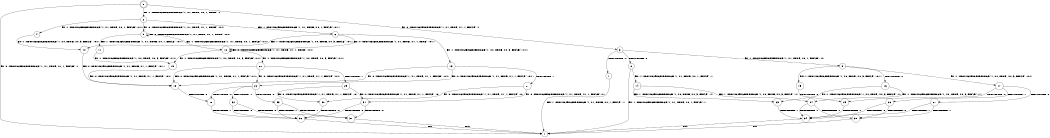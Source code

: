 digraph BCG {
size = "7, 10.5";
center = TRUE;
node [shape = circle];
0 [peripheries = 2];
0 -> 1 [label = "EX !0 !ATOMIC_EXCH_BRANCH (1, +1, TRUE, +1, 1, FALSE) !::"];
0 -> 2 [label = "EX !1 !ATOMIC_EXCH_BRANCH (1, +1, TRUE, +0, 1, TRUE) !::"];
0 -> 3 [label = "EX !0 !ATOMIC_EXCH_BRANCH (1, +1, TRUE, +1, 1, FALSE) !::"];
2 -> 4 [label = "EX !1 !ATOMIC_EXCH_BRANCH (1, +1, TRUE, +0, 1, FALSE) !:0:1:"];
2 -> 5 [label = "EX !0 !ATOMIC_EXCH_BRANCH (1, +1, TRUE, +1, 1, TRUE) !:0:1:"];
2 -> 6 [label = "EX !1 !ATOMIC_EXCH_BRANCH (1, +1, TRUE, +0, 1, FALSE) !:0:1:"];
3 -> 7 [label = "TERMINATE !0"];
3 -> 8 [label = "TERMINATE !0"];
3 -> 9 [label = "EX !1 !ATOMIC_EXCH_BRANCH (1, +1, TRUE, +0, 1, FALSE) !:0:"];
4 -> 10 [label = "EX !1 !ATOMIC_EXCH_BRANCH (1, +0, TRUE, +0, 3, FALSE) !:0:1:"];
5 -> 11 [label = "EX !1 !ATOMIC_EXCH_BRANCH (1, +1, TRUE, +0, 1, FALSE) !:0:1:"];
5 -> 12 [label = "EX !1 !ATOMIC_EXCH_BRANCH (1, +1, TRUE, +0, 1, FALSE) !:0:1:"];
5 -> 5 [label = "EX !0 !ATOMIC_EXCH_BRANCH (1, +1, TRUE, +1, 1, TRUE) !:0:1:"];
6 -> 10 [label = "EX !1 !ATOMIC_EXCH_BRANCH (1, +0, TRUE, +0, 3, FALSE) !:0:1:"];
6 -> 12 [label = "EX !0 !ATOMIC_EXCH_BRANCH (1, +1, TRUE, +1, 1, TRUE) !:0:1:"];
6 -> 13 [label = "EX !1 !ATOMIC_EXCH_BRANCH (1, +0, TRUE, +0, 3, FALSE) !:0:1:"];
7 -> 1 [label = "EX !1 !ATOMIC_EXCH_BRANCH (1, +1, TRUE, +0, 1, FALSE) !::"];
8 -> 1 [label = "EX !1 !ATOMIC_EXCH_BRANCH (1, +1, TRUE, +0, 1, FALSE) !::"];
8 -> 14 [label = "EX !1 !ATOMIC_EXCH_BRANCH (1, +1, TRUE, +0, 1, FALSE) !::"];
9 -> 15 [label = "EX !1 !ATOMIC_EXCH_BRANCH (1, +0, TRUE, +0, 3, FALSE) !:0:1:"];
9 -> 16 [label = "TERMINATE !0"];
9 -> 17 [label = "EX !1 !ATOMIC_EXCH_BRANCH (1, +0, TRUE, +0, 3, FALSE) !:0:1:"];
10 -> 18 [label = "EX !0 !ATOMIC_EXCH_BRANCH (1, +1, TRUE, +1, 1, FALSE) !:0:1:"];
11 -> 19 [label = "EX !1 !ATOMIC_EXCH_BRANCH (1, +0, TRUE, +0, 3, FALSE) !:0:1:"];
12 -> 19 [label = "EX !1 !ATOMIC_EXCH_BRANCH (1, +0, TRUE, +0, 3, FALSE) !:0:1:"];
12 -> 20 [label = "EX !1 !ATOMIC_EXCH_BRANCH (1, +0, TRUE, +0, 3, FALSE) !:0:1:"];
12 -> 12 [label = "EX !0 !ATOMIC_EXCH_BRANCH (1, +1, TRUE, +1, 1, TRUE) !:0:1:"];
13 -> 18 [label = "EX !0 !ATOMIC_EXCH_BRANCH (1, +1, TRUE, +1, 1, FALSE) !:0:1:"];
13 -> 21 [label = "TERMINATE !1"];
13 -> 22 [label = "EX !0 !ATOMIC_EXCH_BRANCH (1, +1, TRUE, +1, 1, FALSE) !:0:1:"];
14 -> 23 [label = "EX !1 !ATOMIC_EXCH_BRANCH (1, +0, TRUE, +0, 3, FALSE) !:1:"];
14 -> 24 [label = "EX !1 !ATOMIC_EXCH_BRANCH (1, +0, TRUE, +0, 3, FALSE) !:1:"];
15 -> 25 [label = "TERMINATE !0"];
16 -> 23 [label = "EX !1 !ATOMIC_EXCH_BRANCH (1, +0, TRUE, +0, 3, FALSE) !:1:"];
16 -> 24 [label = "EX !1 !ATOMIC_EXCH_BRANCH (1, +0, TRUE, +0, 3, FALSE) !:1:"];
17 -> 25 [label = "TERMINATE !0"];
17 -> 26 [label = "TERMINATE !1"];
17 -> 27 [label = "TERMINATE !0"];
18 -> 28 [label = "TERMINATE !0"];
19 -> 18 [label = "EX !0 !ATOMIC_EXCH_BRANCH (1, +1, TRUE, +1, 1, FALSE) !:0:1:"];
20 -> 18 [label = "EX !0 !ATOMIC_EXCH_BRANCH (1, +1, TRUE, +1, 1, FALSE) !:0:1:"];
20 -> 29 [label = "TERMINATE !1"];
20 -> 22 [label = "EX !0 !ATOMIC_EXCH_BRANCH (1, +1, TRUE, +1, 1, FALSE) !:0:1:"];
21 -> 30 [label = "EX !0 !ATOMIC_EXCH_BRANCH (1, +1, TRUE, +1, 1, FALSE) !:0:"];
21 -> 31 [label = "EX !0 !ATOMIC_EXCH_BRANCH (1, +1, TRUE, +1, 1, FALSE) !:0:"];
22 -> 28 [label = "TERMINATE !0"];
22 -> 32 [label = "TERMINATE !1"];
22 -> 33 [label = "TERMINATE !0"];
23 -> 34 [label = "TERMINATE !1"];
24 -> 34 [label = "TERMINATE !1"];
24 -> 35 [label = "TERMINATE !1"];
25 -> 34 [label = "TERMINATE !1"];
26 -> 34 [label = "TERMINATE !0"];
26 -> 35 [label = "TERMINATE !0"];
27 -> 34 [label = "TERMINATE !1"];
27 -> 35 [label = "TERMINATE !1"];
28 -> 36 [label = "TERMINATE !1"];
29 -> 30 [label = "EX !0 !ATOMIC_EXCH_BRANCH (1, +1, TRUE, +1, 1, FALSE) !:0:"];
29 -> 31 [label = "EX !0 !ATOMIC_EXCH_BRANCH (1, +1, TRUE, +1, 1, FALSE) !:0:"];
30 -> 36 [label = "TERMINATE !0"];
31 -> 36 [label = "TERMINATE !0"];
31 -> 37 [label = "TERMINATE !0"];
32 -> 36 [label = "TERMINATE !0"];
32 -> 37 [label = "TERMINATE !0"];
33 -> 36 [label = "TERMINATE !1"];
33 -> 37 [label = "TERMINATE !1"];
34 -> 1 [label = "exit"];
35 -> 1 [label = "exit"];
36 -> 1 [label = "exit"];
37 -> 1 [label = "exit"];
}
